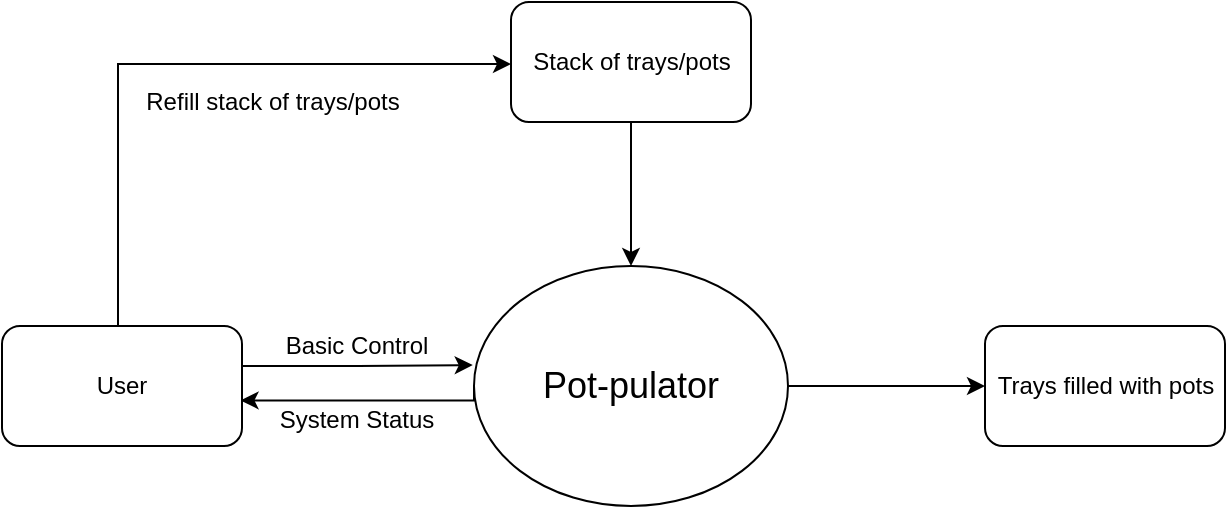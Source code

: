 <mxfile version="20.4.0" type="device"><diagram id="C5RBs43oDa-KdzZeNtuy" name="Page-1"><mxGraphModel dx="981" dy="526" grid="0" gridSize="10" guides="1" tooltips="1" connect="1" arrows="1" fold="1" page="1" pageScale="1" pageWidth="827" pageHeight="1169" math="0" shadow="0"><root><mxCell id="WIyWlLk6GJQsqaUBKTNV-0"/><mxCell id="WIyWlLk6GJQsqaUBKTNV-1" parent="WIyWlLk6GJQsqaUBKTNV-0"/><mxCell id="s9PTjADlAfsBPTYjQqqF-1" style="edgeStyle=orthogonalEdgeStyle;rounded=0;orthogonalLoop=1;jettySize=auto;html=1;exitX=1;exitY=0.25;exitDx=0;exitDy=0;entryX=-0.004;entryY=0.413;entryDx=0;entryDy=0;entryPerimeter=0;fontSize=18;" edge="1" parent="WIyWlLk6GJQsqaUBKTNV-1" source="s9PTjADlAfsBPTYjQqqF-12" target="s9PTjADlAfsBPTYjQqqF-0"><mxGeometry relative="1" as="geometry"><mxPoint x="194" y="282" as="sourcePoint"/><Array as="points"><mxPoint x="196" y="282"/><mxPoint x="254" y="282"/></Array></mxGeometry></mxCell><mxCell id="s9PTjADlAfsBPTYjQqqF-2" style="edgeStyle=orthogonalEdgeStyle;rounded=0;orthogonalLoop=1;jettySize=auto;html=1;exitX=0;exitY=0.5;exitDx=0;exitDy=0;fontSize=18;entryX=0.994;entryY=0.62;entryDx=0;entryDy=0;entryPerimeter=0;" edge="1" parent="WIyWlLk6GJQsqaUBKTNV-1" source="s9PTjADlAfsBPTYjQqqF-0" target="s9PTjADlAfsBPTYjQqqF-12"><mxGeometry relative="1" as="geometry"><mxPoint x="194.84" y="297.44" as="targetPoint"/><Array as="points"><mxPoint x="312" y="299"/></Array></mxGeometry></mxCell><mxCell id="s9PTjADlAfsBPTYjQqqF-5" style="edgeStyle=orthogonalEdgeStyle;rounded=0;orthogonalLoop=1;jettySize=auto;html=1;exitX=0.5;exitY=0;exitDx=0;exitDy=0;entryX=0;entryY=0.5;entryDx=0;entryDy=0;fontSize=12;" edge="1" parent="WIyWlLk6GJQsqaUBKTNV-1" source="s9PTjADlAfsBPTYjQqqF-12"><mxGeometry relative="1" as="geometry"><mxPoint x="134" y="272" as="sourcePoint"/><mxPoint x="330.5" y="131" as="targetPoint"/><Array as="points"><mxPoint x="134" y="292"/><mxPoint x="134" y="131"/></Array></mxGeometry></mxCell><mxCell id="s9PTjADlAfsBPTYjQqqF-8" style="edgeStyle=orthogonalEdgeStyle;rounded=0;orthogonalLoop=1;jettySize=auto;html=1;exitX=0.5;exitY=1;exitDx=0;exitDy=0;entryX=0.5;entryY=0;entryDx=0;entryDy=0;fontSize=12;" edge="1" parent="WIyWlLk6GJQsqaUBKTNV-1" source="s9PTjADlAfsBPTYjQqqF-11" target="s9PTjADlAfsBPTYjQqqF-0"><mxGeometry relative="1" as="geometry"><mxPoint x="390.5" y="152" as="sourcePoint"/></mxGeometry></mxCell><mxCell id="s9PTjADlAfsBPTYjQqqF-10" value="" style="edgeStyle=orthogonalEdgeStyle;rounded=0;orthogonalLoop=1;jettySize=auto;html=1;fontSize=12;" edge="1" parent="WIyWlLk6GJQsqaUBKTNV-1" source="s9PTjADlAfsBPTYjQqqF-0" target="s9PTjADlAfsBPTYjQqqF-9"><mxGeometry relative="1" as="geometry"/></mxCell><mxCell id="s9PTjADlAfsBPTYjQqqF-0" value="&lt;font style=&quot;font-size: 18px;&quot;&gt;Pot-pulator&lt;/font&gt;" style="ellipse;whiteSpace=wrap;html=1;" vertex="1" parent="WIyWlLk6GJQsqaUBKTNV-1"><mxGeometry x="312" y="232" width="157" height="120" as="geometry"/></mxCell><mxCell id="s9PTjADlAfsBPTYjQqqF-3" value="&lt;font style=&quot;font-size: 12px;&quot;&gt;Basic Control&lt;/font&gt;" style="text;html=1;align=center;verticalAlign=middle;resizable=0;points=[];autosize=1;strokeColor=none;fillColor=none;fontSize=18;" vertex="1" parent="WIyWlLk6GJQsqaUBKTNV-1"><mxGeometry x="208" y="253" width="89" height="34" as="geometry"/></mxCell><mxCell id="s9PTjADlAfsBPTYjQqqF-4" value="System Status" style="text;html=1;align=center;verticalAlign=middle;resizable=0;points=[];autosize=1;strokeColor=none;fillColor=none;fontSize=12;" vertex="1" parent="WIyWlLk6GJQsqaUBKTNV-1"><mxGeometry x="205" y="296" width="95" height="26" as="geometry"/></mxCell><mxCell id="s9PTjADlAfsBPTYjQqqF-6" value="Refill stack of trays/pots" style="text;html=1;align=center;verticalAlign=middle;resizable=0;points=[];autosize=1;strokeColor=none;fillColor=none;fontSize=12;" vertex="1" parent="WIyWlLk6GJQsqaUBKTNV-1"><mxGeometry x="138" y="137" width="145" height="26" as="geometry"/></mxCell><mxCell id="s9PTjADlAfsBPTYjQqqF-9" value="Trays filled with pots" style="rounded=1;whiteSpace=wrap;html=1;" vertex="1" parent="WIyWlLk6GJQsqaUBKTNV-1"><mxGeometry x="567.5" y="262" width="120" height="60" as="geometry"/></mxCell><mxCell id="s9PTjADlAfsBPTYjQqqF-11" value="Stack of trays/pots" style="rounded=1;whiteSpace=wrap;html=1;" vertex="1" parent="WIyWlLk6GJQsqaUBKTNV-1"><mxGeometry x="330.5" y="100" width="120" height="60" as="geometry"/></mxCell><mxCell id="s9PTjADlAfsBPTYjQqqF-12" value="User" style="rounded=1;whiteSpace=wrap;html=1;" vertex="1" parent="WIyWlLk6GJQsqaUBKTNV-1"><mxGeometry x="76" y="262" width="120" height="60" as="geometry"/></mxCell></root></mxGraphModel></diagram></mxfile>